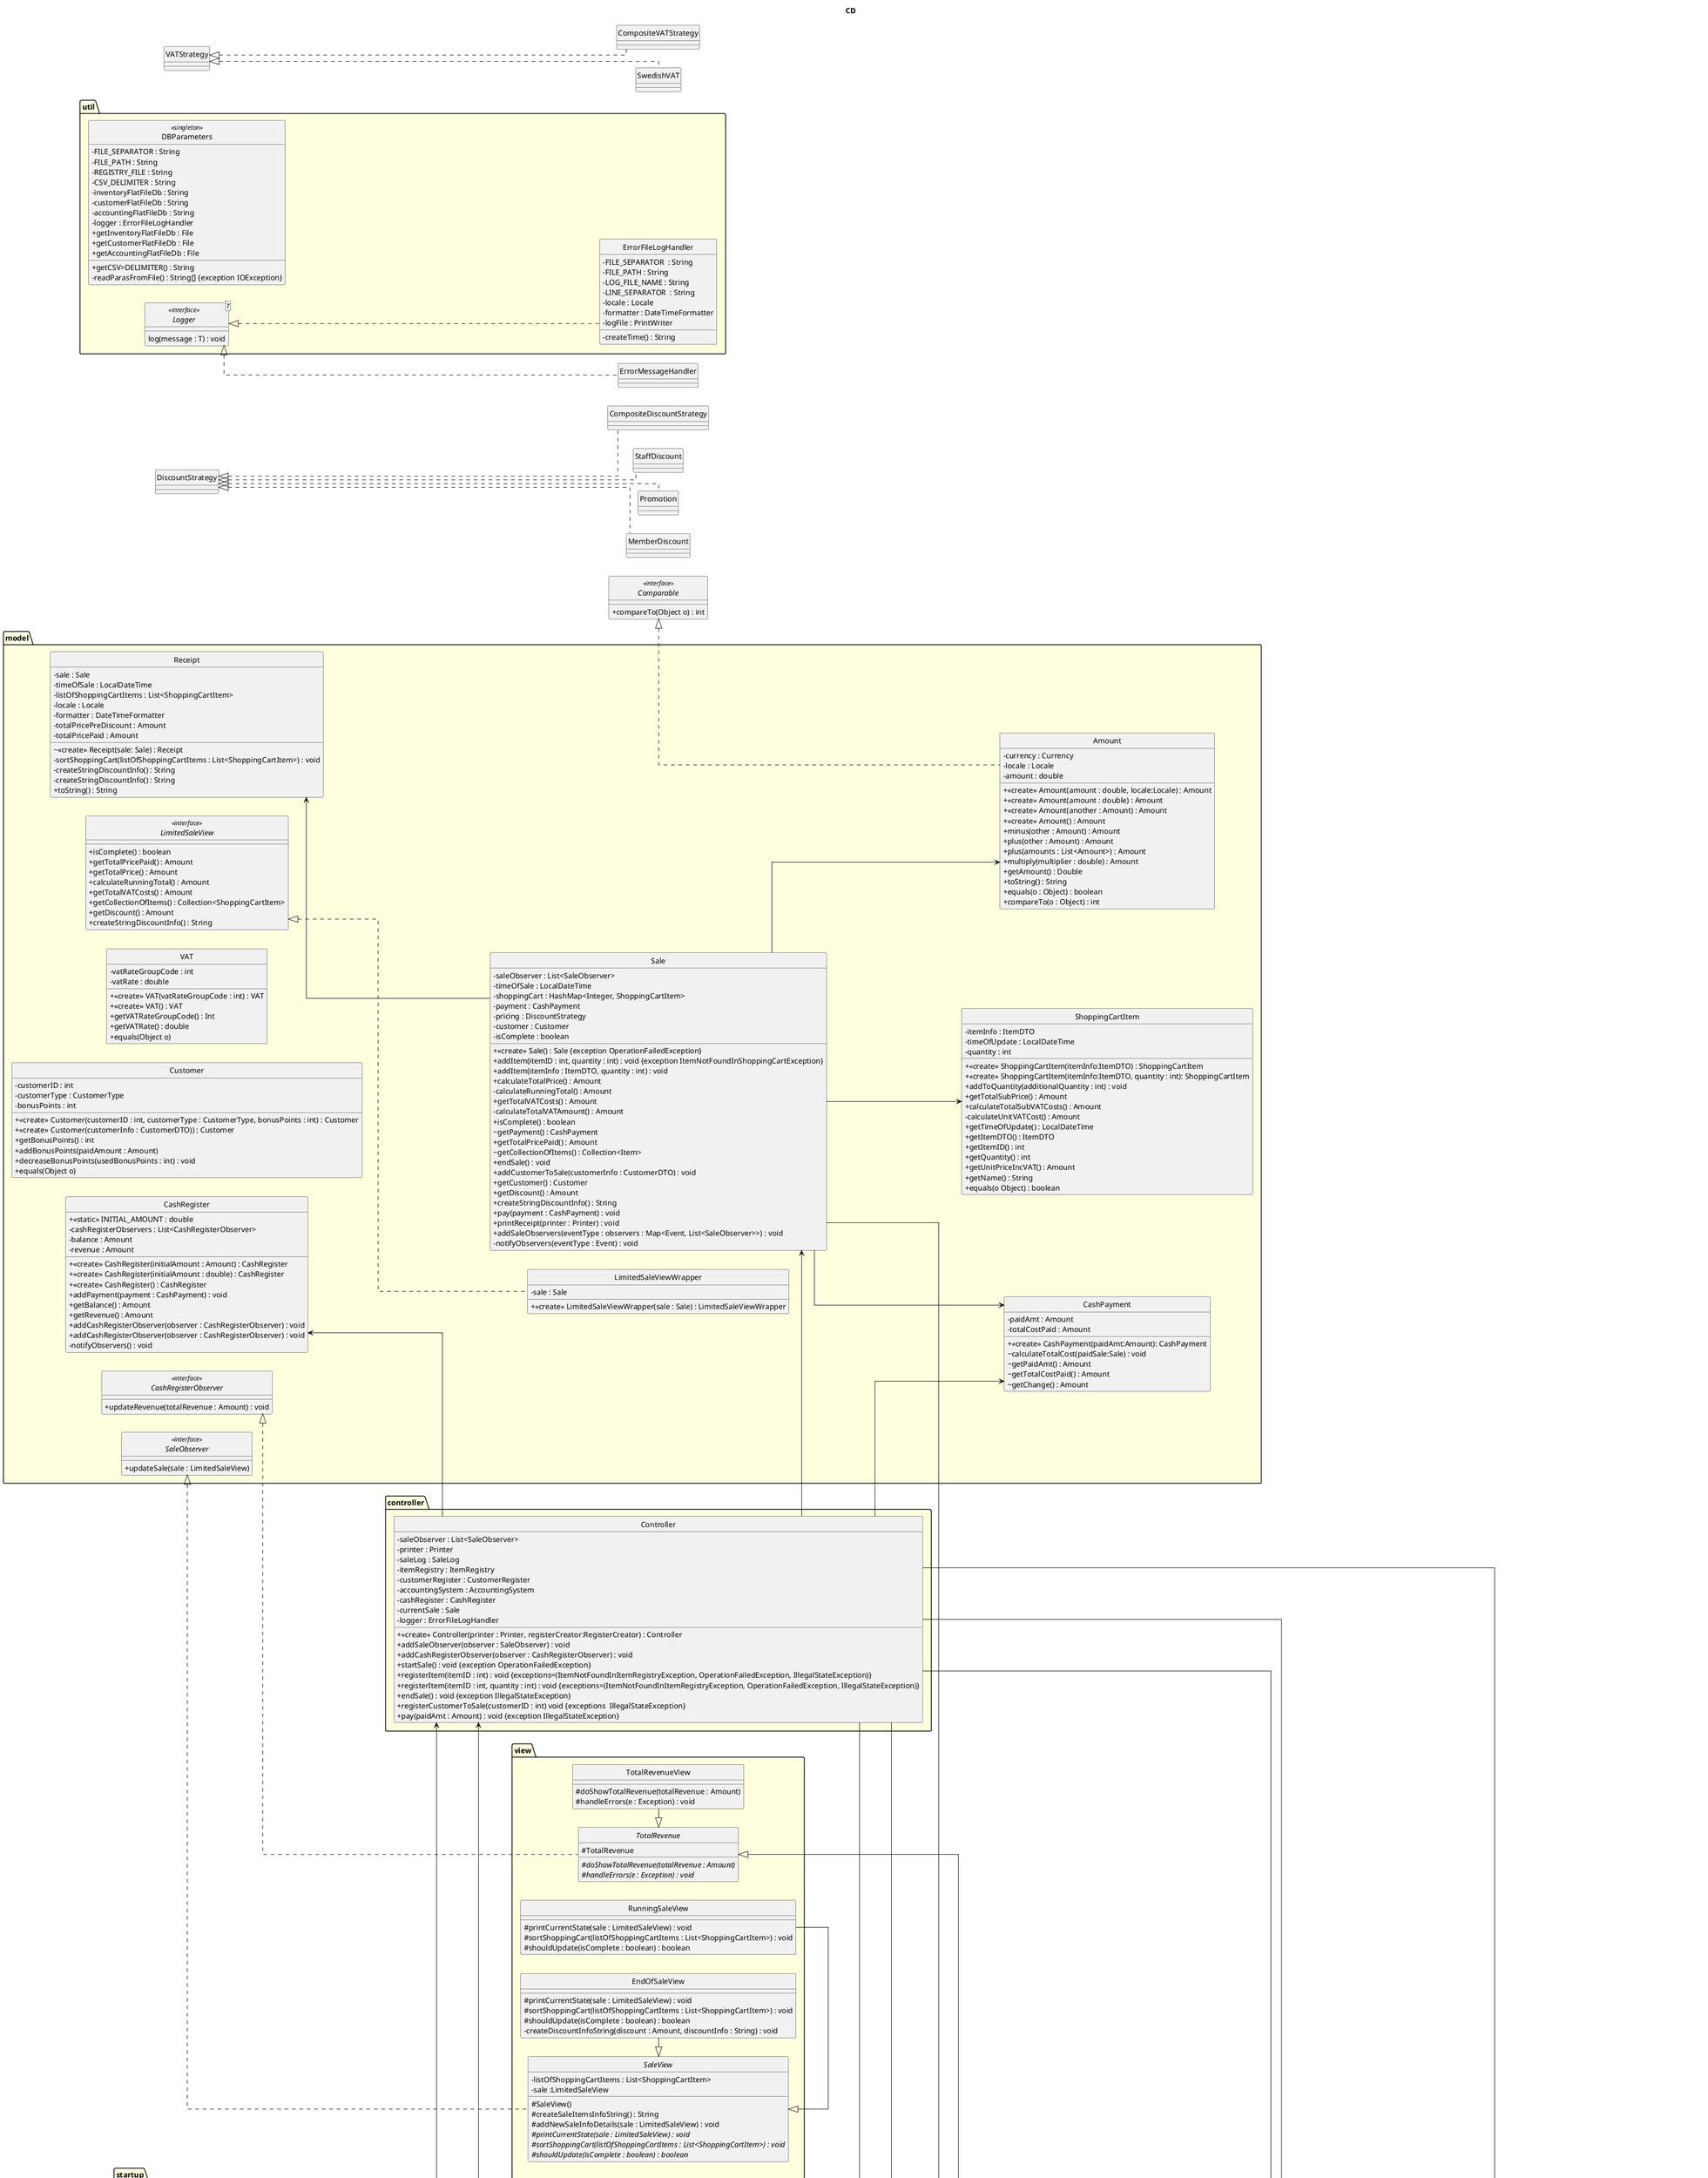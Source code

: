 @startuml
'https://plantuml.com/class-diagram
title CD
hide circle
skinparam linetype ortho
skinparam package {
    BackgroundColor LightYellow
}
'top to bottom direction
left to right direction
skinparam ClassAttributeIconSize 0
interface Comparable <<interface>> {
    + compareTo(Object o) : int
    }



together {
package startup {
    class Main{
        + <<static>> main(args : String[]) : void
    }
}
    package view {
        class View {
            - contr: Controller
            + <<create>> View(contr : Controller) : View
        }
'TODO: abstract and static members should have {abstract} {static}
        abstract class TotalRevenue {
            # TotalRevenue
            # {abstract} doShowTotalRevenue(totalRevenue : Amount)
            # {abstract} handleErrors(e : Exception) : void
        }
        class TotalRevenueView {
            # doShowTotalRevenue(totalRevenue : Amount)
            # handleErrors(e : Exception) : void
        }
        abstract class SaleView {
            - listOfShoppingCartItems : List<ShoppingCartItem>
            - sale :LimitedSaleView
            # SaleView()
            # createSaleItemsInfoString() : String
            # addNewSaleInfoDetails(sale : LimitedSaleView) : void
            # {abstract} printCurrentState(sale : LimitedSaleView) : void
            # {abstract} sortShoppingCart(listOfShoppingCartItems : List<ShoppingCartItem>) : void
            # {abstract} shouldUpdate(isComplete : boolean) : boolean
        }
        class EndOfSaleView {
            # printCurrentState(sale : LimitedSaleView) : void
            # sortShoppingCart(listOfShoppingCartItems : List<ShoppingCartItem>) : void
            # shouldUpdate(isComplete : boolean) : boolean
            - createDiscountInfoString(discount : Amount, discountInfo : String) : void
        }
        class RunningSaleView {
            # printCurrentState(sale : LimitedSaleView) : void
            # sortShoppingCart(listOfShoppingCartItems : List<ShoppingCartItem>) : void
            # shouldUpdate(isComplete : boolean) : boolean
        }
    }
    package controller {
        class Controller{
            - saleObserver : List<SaleObserver>
            - printer : Printer
            - saleLog : SaleLog
            - itemRegistry : ItemRegistry
            - customerRegister : CustomerRegister
            - accountingSystem : AccountingSystem
            - cashRegister : CashRegister
            - currentSale : Sale
            - logger : ErrorFileLogHandler
            + <<create>> Controller(printer : Printer, registerCreator:RegisterCreator) : Controller
            + addSaleObserver(observer : SaleObserver) : void
            + addCashRegisterObserver(observer : CashRegisterObserver) : void
            + startSale() : void {exception OperationFailedException}
            + registerItem(itemID : int) : void {exceptions=(ItemNotFoundInItemRegistryException, OperationFailedException, IllegalStateException)}
            + registerItem(itemID : int, quantity : int) : void {exceptions=(ItemNotFoundInItemRegistryException, OperationFailedException, IllegalStateException)}
            + endSale() : void {exception IllegalStateException}
            + registerCustomerToSale(customerID : int) void {exceptions  IllegalStateException}
            + pay(paidAmt : Amount) : void {exception IllegalStateException}
        }
    }
    package model {
        class Sale{
            - saleObserver : List<SaleObserver>
            - timeOfSale : LocalDateTime
            - shoppingCart : HashMap<Integer, ShoppingCartItem>
            - payment : CashPayment
            - pricing : DiscountStrategy
            - customer : Customer
            - isComplete : boolean
            + <<create>> Sale() : Sale {exception OperationFailedException}
            + addItem(itemID : int, quantity : int) : void {exception ItemNotFoundInShoppingCartException}
            + addItem(itemInfo : ItemDTO, quantity : int) : void
            + calculateTotalPrice() : Amount
            - calculateRunningTotal() : Amount
            + getTotalVATCosts() : Amount
            - calculateTotalVATAmount() : Amount
            + isComplete() : boolean
            ~ getPayment() : CashPayment
            + getTotalPricePaid() : Amount
            ~ getCollectionOfItems() : Collection<Item>
            + endSale() : void
            + addCustomerToSale(customerInfo : CustomerDTO) : void
            + getCustomer() : Customer
            + getDiscount() : Amount
            + createStringDiscountInfo() : String
            + pay(payment : CashPayment) : void
            + printReceipt(printer : Printer) : void
            + addSaleObservers(eventType : observers : Map<Event, List<SaleObserver>>) : void
            - notifyObservers(eventType : Event) : void
        }
        class ShoppingCartItem{
            - itemInfo : ItemDTO
            - timeOfUpdate : LocalDateTime
            - quantity : int
            + <<create>> ShoppingCartItem(itemInfo:ItemDTO) : ShoppingCartItem
            + <<create>> ShoppingCartItem(itemInfo:ItemDTO, quantity : int): ShoppingCartItem
            + addToQuantity(additionalQuantity : int) : void
            + getTotalSubPrice() : Amount
            + calculateTotalSubVATCosts() : Amount
            - calculateUnitVATCost() : Amount
            + getTimeOfUpdate() : LocalDateTime
            + getItemDTO() : ItemDTO
            + getItemID() : int
            + getQuantity() : int
            + getUnitPriceIncVAT() : Amount
            + getName() : String
            + equals(o Object) : boolean
            }
        class CashPayment{
            - paidAmt : Amount
            - totalCostPaid : Amount
            + <<create>> CashPayment(paidAmt:Amount): CashPayment
            ~ calculateTotalCost(paidSale:Sale) : void
'            ~ calculateTotalCost(totalPrice : Amount, customer : Customer) : void
            ~ getPaidAmt() : Amount
            ~ getTotalCostPaid() : Amount
            ~ getChange() : Amount
            }
        class CashRegister{
            + <<static>> INITIAL_AMOUNT : double
            - cashRegisterObservers : List<CashRegisterObserver>
            - balance : Amount
            - revenue : Amount
            + <<create>> CashRegister(initialAmount : Amount) : CashRegister
            + <<create>> CashRegister(initialAmount : double) : CashRegister
            + <<create>> CashRegister() : CashRegister
            + addPayment(payment : CashPayment) : void
            + getBalance() : Amount
            + getRevenue() : Amount
            + addCashRegisterObserver(observer : CashRegisterObserver) : void
            + addCashRegisterObserver(observer : CashRegisterObserver) : void
            - notifyObservers() : void
        }
        class Receipt{
            - sale : Sale
            - timeOfSale : LocalDateTime
            - listOfShoppingCartItems : List<ShoppingCartItem>
            - locale : Locale
            - formatter : DateTimeFormatter
            - totalPricePreDiscount : Amount
            - totalPricePaid : Amount
            ~ <<create>> Receipt(sale: Sale) : Receipt
            - sortShoppingCart(listOfShoppingCartItems : List<ShoppingCartItem>) : void
            - createStringDiscountInfo() : String
            - createStringDiscountInfo() : String
            + toString() : String
        }

        class Amount{
            - currency : Currency
            - locale : Locale
            - amount : double
            + <<create>> Amount(amount : double, locale:Locale) : Amount
            + <<create>> Amount(amount : double) : Amount
            + <<create>> Amount(another : Amount) : Amount
            + <<create>> Amount() : Amount
            + minus(other : Amount) : Amount
            + plus(other : Amount) : Amount
            + plus(amounts : List<Amount>) : Amount
            + multiply(multiplier : double) : Amount
            + getAmount() : Double
            + toString() : String
            + equals(o : Object) : boolean
            + compareTo(o : Object) : int
        }
        class VAT{
            - vatRateGroupCode : int
            - vatRate : double
            + <<create>> VAT(vatRateGroupCode : int) : VAT
            + <<create>> VAT() : VAT
            + getVATRateGroupCode() : Int
            + getVATRate() : double
            + equals(Object o)
        }
        class Customer {
            - customerID : int
            - customerType : CustomerType
            - bonusPoints : int
            + <<create>> Customer(customerID : int, customerType : CustomerType, bonusPoints : int) : Customer
            + <<create>> Customer(customerInfo : CustomerDTO)) : Customer
            + getBonusPoints() : int
            + addBonusPoints(paidAmount : Amount)
            + decreaseBonusPoints(usedBonusPoints : int) : void
            + equals(Object o)
        }
        interface SaleObserver <<interface>> {
            + updateSale(sale : LimitedSaleView)
        }
        interface CashRegisterObserver <<interface>> {
            + updateRevenue(totalRevenue : Amount) : void
        }
        interface LimitedSaleView <<interface>> {
            + isComplete() : boolean
            + getTotalPricePaid() : Amount
            + getTotalPrice() : Amount
            + calculateRunningTotal() : Amount
            + getTotalVATCosts() : Amount
            + getCollectionOfItems() : Collection<ShoppingCartItem>
            + getDiscount() : Amount
            + createStringDiscountInfo() : String
        }
        class LimitedSaleViewWrapper {
            - sale : Sale
            + <<create>> LimitedSaleViewWrapper(sale : Sale) : LimitedSaleViewWrapper

        }
    }
}
    package integration {
        class RegisterCreator{
            - saleLog : SaleLog
            - itemRegistry:ItemRegistry
            - discountRegister : DiscountRegister
            - accountingSystem : AccountingSystem
            + getSaleLog() : SaleLog
            + getInventorySystem() : ItemRegistry
            + getDiscountRegister() : DiscountRegister
            + getAccountingSystem() : AccountingSystem
            + <<create>> RegisterCreator() : RegisterCreator

        }
        class DiscountRegister <<singleton>> {
            +getDiscountInfo(customerID : int) : DiscountDTO
        }
        class ItemRegistry <<singleton>> {
'            - flatFileDb : String
'            - inventoryTable : HashMap<Integer, ItemData>
'            - addItemData() : void
            + getItemInfo(itemID : int) : ItemDTO {exception=(ItemNotFoundInItemRegistryException, ItemRegistryException)}
            + updateInventory(closedSale : Sale) : void
        }
            note bottom : ItemData is a nested class
        class SaleLog{
            + sales : List<Sale>
            ~<<create>>SaleLog() : SaleLog
            + logSale(sale : Sale) : void
            + findSaleByTotalAmount(totalAmount : Amount) : List<Sale>
        }
        class AccountingSystem{
            + updateAccounting(closedSale : Sale) : void
            ~ <<create>> Accounting() : Accounting
        }
        class Printer{
            + <<create>>Printer() : Printer
            + printReceipt(receipt : Receipt) : void
'            + printSaleLog(saleLog : SaleLog) : void
        }
        class TotalRevenueFileOutput {
            - FILE_SEPARATOR  : String
            - FILE_PATH : String
            - FILE_NAME : String
            - locale : Locale
            - formatter : DateTimeFormatter
            - revenueLogger : PrintWriter
            - logger : ErrorFileLogHandler
            + <<create>>TotalRevenueFileOutput() : TotalRevenueFileOutput {exception IOException}
            # doShowTotalRevenue(totalRevenue : Amount)
            # handleErrors(e : Exception) : void
            - createTime() : String
            }
    }
    package util{
        class DBParameters <<singleton>> {
        - FILE_SEPARATOR : String
        - FILE_PATH : String
        - REGISTRY_FILE : String
        - CSV_DELIMITER : String
        - inventoryFlatFileDb : String
        - customerFlatFileDb : String
        - accountingFlatFileDb : String
        - logger : ErrorFileLogHandler
        + getCSV>DELIMITER() : String
        + getInventoryFlatFileDb : File
        + getCustomerFlatFileDb : File
        + getAccountingFlatFileDb : File
        - readParasFromFile() : String[] {exception IOException}
    }
        class ErrorFileLogHandler {
        - FILE_SEPARATOR  : String
        - FILE_PATH : String
        - LOG_FILE_NAME : String
        - LINE_SEPARATOR  : String
        - locale : Locale
        - formatter : DateTimeFormatter
        - logFile : PrintWriter
        - createTime() : String
        }

        interface Logger <T><<interface>> {
            log(message : T) : void
        }
    }

'interfaces
CashRegisterObserver <|-[dashed]- TotalRevenue
TotalRevenue <|- TotalRevenueView
TotalRevenue <|- TotalRevenueFileOutput

SaleObserver <|-[dashed]- SaleView
SaleView <|- EndOfSaleView
SaleView <|- RunningSaleView

DiscountStrategy <|-[dashed]- CompositeDiscountStrategy
DiscountStrategy <|-[dashed]- StaffDiscount
DiscountStrategy <|-[dashed]- Promotion
DiscountStrategy <|-[dashed]- MemberDiscount

Logger <|-[dashed]- ErrorFileLogHandler
Logger <|-[dashed]- ErrorMessageHandler

VATStrategy <|-[dashed]- CompositeVATStrategy
VATStrategy <|-[dashed]- SwedishVAT

LimitedSaleView <|-[dashed]- LimitedSaleViewWrapper

Comparable <|-[dashed]- Amount

'Dependencies
Main --> View
Main -left-> Controller
Main ---> Printer
Main ---> RegisterCreator
Controller -up-> CashRegister
Controller --> SaleLog
Controller --> DiscountRegister
Controller --> AccountingSystem
Controller --> ItemRegistry
Controller --> RegisterCreator
RegisterCreator --> DiscountRegister
RegisterCreator --> AccountingSystem
RegisterCreator --> ItemRegistry
RegisterCreator --> SaleLog
View -right-> Controller
Controller --> Sale
Controller --> CashPayment
Sale --> CashPayment
Receipt <-- Sale
Sale --> Printer
Sale --> ShoppingCartItem
Sale --> Amount
@enduml

@startuml
'title DTO
' //TODO Ska vi ha en customerDTO och customerDb?
' //TODO Ska DTO:erna flyttas till CD?
hide circle
skinparam ClassAttributeIconSize 0
skinparam linetype ortho
skinparam package {
    BackgroundColor LightYellow
}
    package dto {
        class ItemDTO{
            - itemId : int
            - name : String
            - description : String
            - price : Amount
            - vat : VAT
            +<<create>> ItemDTO() : ItemDTO
            + equals(o : Object)
        }

        class CustomerDTO{
'            // TODO ska discount finnas med i SaleDTO?
            - customerID : int
            - customerType : CustomerType
            - bonusPoints : int
            +<<create>>DiscountDTO(customerID : int, customerType : CustomerType, bonusPoints : int) : DiscountDTO
            + equals(o : Object) : boolean
'        note bottom : Attributes TBD based on Discount Rules.
        }
    }
note top: getters, toString and equals are included as methods for all DTO attributes
@enduml

@startuml
skinparam style strictuml
participant ":Main" as Main
participant "printer:Printer" as printer
participant "registerCreator:RegisterCreator" as registerCreator
participant "saleLog:SaleLog" as saleLog
participant ":AccountingSystem" as AccountingSystem

participant ":ItemRegistry" as ItemRegistry
participant "contr:Controller" as contr
participant "cashRegister : CashRegister" as cashRegister
participant "view : View" as view
' user -> Main: main()
activate Main
create printer
autonumber 1
Main -[dashed]->> printer : <<create>>\n printer = Printer() : Printer

create registerCreator
autonumber 2
Main -[dashed]->> registerCreator : <<create>>\n registerCreator = RegisterCreator() : RegisterCreator
activate registerCreator

autonumber 2.1
create saleLog
registerCreator -[dashed]->> saleLog : <<create>>\n saleLog = SaleLog() : SaleLog

create AccountingSystem
autonumber 2.2
registerCreator -> AccountingSystem : <<static>>\ngetInstance() : AccountingSystem

create CustomerRegistry
autonumber 2.3
registerCreator -> CustomerRegistry : <<static>>\ngetInstance() : CustomerRegistry
'activate CustomerRegister
'deactivate CustomerRegister

create ItemRegistry
autonumber 2.4
registerCreator -> ItemRegistry: <<static>>\ngetInstance() : ItemRegistry
'activate ItemRegistry
'deactivate ItemRegistry
deactivate registerCreator

autonumber 3
create contr
Main -[dashed]->> contr : <<create>>\n contr = Controller(printer : Printer, registerCreator : RegisterCreator) : Controller
activate contr

autonumber 3.1
contr -> registerCreator : saleLog = getSaleLog() : SaleLog
activate registerCreator
deactivate registerCreator

autonumber 3.2
contr -> registerCreator : accountingSystem = getAccountingSystem() : AccountingSystem
activate registerCreator
deactivate registerCreator

autonumber 3.3
contr -> registerCreator : customerRegistry = getCustomerRegistry() : CustomerRegistry
activate registerCreator
deactivate registerCreator

autonumber 3.4
contr -> registerCreator : itemRegistry = getItemRegistry() : ItemRegistry
activate registerCreator
deactivate registerCreator

create cashRegister
autonumber 3.5
contr -[dashed]->> cashRegister : <<create>>\n cashRegister = CashRegister(initialAmount: int) : CashRegister
'activate cashRegister
'deactivate cashRegister
'TODO ska jag lägga till att contr skapar en Lista för SaleObservers?
deactivate contr

create view
autonumber 4
Main -[dashed]->> view : <<create>>\n View(contr: Controller):View
activate view

autonumber 5
view -> contr : addSaleObserver(new SaleObserver() : SaleObserver) : void
activate contr
deactivate contr
deactivate view
deactivate Main
'TODO ska jag lägga till att view skapar observers?
'TODO ska jag lägga till att view anropar contr för alla RegisterObservers?
'TODO ska jag lägga till att view anropar contr för alla SaleObservers?

@enduml

@startuml
skinparam style strictuml

'autoactivate on 'TODO activationbars!!!!!!!
' actor user
hide unlinked
'title "startSale"
participant ":View" as View
participant "contr : Controller" as contr
participant "currentSale : Sale" as currentSale
participant ": DiscountFactory" as DiscountFactory
participant "saleObservers : List<SaleObserver>" as saleObservers

autonumber 1
View -> contr : startSale(): void
activate contr

autonumber 1.1
create currentSale
contr -[dashed]->> currentSale :  <<create>>\n currentSale = Sale() : Sale
activate currentSale
autonumber 1.1.1
currentSale -> DiscountFactory : <<static>>\n discountFactory = getInstance() : DiscountFactory
activate DiscountFactory
deactivate DiscountFactory
currentSale -> DiscountFactory : pricing = getDiscountStrategy() : DiscountStrategy

'Hur lägga till brytningen som Leif har i sitt exempel?
activate DiscountFactory
autonumber stop
currentSale <<- DiscountFactory : <<exception>>\nClassNotFoundException
currentSale <<- DiscountFactory : <<exception>>\nInvocationTargetException
currentSale <<- DiscountFactory : <<exception>>\nNoSuchMethodException
currentSale <<- DiscountFactory : <<exception>>\nInstantiationException
currentSale <<- DiscountFactory : <<exception>>\nIllegalAccessException
deactivate DiscountFactory
contr <<- currentSale : <<exception>>\nOperationFailedException
deactivate currentSale
View <<- contr : <<exception>>\nOperationFailedException
autonumber 1.2
contr -> currentSale : addAllSaleObservers(saleObservers : List<SaleObserver>) : void
activate currentSale
autonumber 1.2.1
currentSale -> saleObservers : addAll(observers : List<SaleObserver>) : void
activate saleObservers
deactivate saleObservers
deactivate currentSale

deactivate contr

autonumber stop
@enduml

@startuml
skinparam style strictuml

'title registerItem
'REGISTERITEM
hide unlinked
participant ":View" as View
participant "contr:Controller" as contr
participant "currentSale:Sale" as currentSale
participant "shoppingCart:Map<Integer, ShoppingCartItem>" as shoppingCart
participant "itemRegistry:ItemRegistry" as itemRegistry
participant "item : ShoppingCartItem" as item
participant "newItem : ShoppingCartItem" as newItem

loop moreItems
'[validIdentifier]
    alt singleItem
        autonumber 1
        View -> contr : registerItem(itemID:int) : void
        activate contr
        autonumber 1.1
        contr -> contr : registerItem(itemID:int, 1 : int) : void
        activate contr
        deactivate contr
        deactivate contr

   else else
        autonumber 1
        View -> contr : registerItem(itemID:int, quantity:int) : void
        activate contr
   end
        deactivate itemRegistry
        note right: itemRegistry creates ItemDTO

        autonumber 1.2
        contr -> currentSale : addItem(itemID : int, quantity:int) : void
        activate currentSale
            autonumber 1.2.1
            currentSale -> shoppingCart : item = get.(itemID : int) : ShoppingCartItem
            activate shoppingCart
            deactivate shoppingCart
            autonumber 1.2.2
            currentSale -> item : addToQuantity(quantity : int) : void
            activate item
            deactivate item
            autonumber stop
            contr <<- currentSale : <<exception>>\nItemNotFoundInShoppingCartException
            ref over currentSale
                Notify Sale Observers
            end ref
            deactivate currentSale
'            activate currentSale
        group Item not found in Shopping Cart
            autonumber 1.2
            contr -> itemRegistry : itemInfo = getItemInfo(itemID : int) : ItemDTO
            activate itemRegistry
            autonumber stop
            contr <<- itemRegistry : <<exception>>\nItemNotFoundInItemRegistryException
            contr <<- itemRegistry : <<exception>>\nItemRegistryException
            deactivate itemRegistry
            autonumber 1.3
            contr -> currentSale : addItem(itemInfo : ItemDTO, quantity:int) : void
            activate currentSale
            autonumber 1.3.1
            create newItem
            currentSale -[dashed]->> newItem : <<create>> \n newItem = ShoppingCartItem(itemInfo : ItemDTO, quantity : int) : ShoppingCartItem
'            activate newItem
'            deactivate newItem
            autonumber 1.3.2
            currentSale -> shoppingCart : put(item.itemID():int, newItem : ShoppingCartItem) : ShoppingCartItem
            activate shoppingCart
            deactivate shoppingCart
        deactivate currentSale
            ref over currentSale
                Notify Sale Observers
            end ref
        end
        autonumber stop
            View <<- contr : <<exception>>\nItemNotFoundInInRegistryException
            View <<- contr : <<exception>>\nOperationFailedException
        deactivate contr

        deactivate contr
end

autonumber stop
@enduml
@startuml

skinparam style strictuml
mainframe **sd** Notify Sale Observers
participant ": Sale" as Sale
participant "<<interface>>\n: LimitedSaleView" as LimitedSaleView
participant "saleObservers : List<SaleObserver>" as saleObservers

-> Sale : [some sale update]
activate Sale
Sale -> Sale : notifyObservers() : void
activate Sale
create LimitedSaleView
Sale -[dashed]->> LimitedSaleView : <<create>>\n limitedSaleView = LimitedSaleViewWrapper(sale : Sale) : LimitedSaleViewWrapper
loop for each SaleObserver in saleObservers
    Sale -> saleObservers : updateSale(limitedSaleView : LimitedSaleView) : void
    activate saleObservers
    deactivate saleObservers
end loop

@enduml
@startuml

skinparam style strictuml
mainframe **sd** Notify Cash Register Observers
participant ": CashRegister" as CashRegister
participant "cashRegisterObservers\n: List<CashRegisterObserver>" as cashRegisterObservers

-> CashRegister : addPayment()
activate CashRegister
CashRegister -> CashRegister : notifyObservers() : void
activate CashRegister
loop for each CashRegisterObserver in cashRegisterObservers
    CashRegister -> cashRegisterObservers : updateRevenue(revenue : Amount) : void
    activate cashRegisterObservers
    deactivate cashRegisterObservers
end loop

@enduml
@startuml
skinparam style strictuml
'title EndSale

participant ":View" as View
participant "contr:Controller" as contr
participant "currentSale:Sale" as currentSale

autonumber 1
View -> contr : endSale() : void
activate View
activate contr
autonumber 1.1
contr -> currentSale : endSale (): void
activate currentSale
            ref over currentSale
                Notify Sale Observers
            end ref
deactivate currentSale
deactivate contr
deactivate View

autonumber stop
@enduml

@startuml
skinparam style strictuml
'title registerCustomerToSale

participant ": View" as View
participant "contr : Controller" as contr
participant ": CustomerRegistry" as CustomerRegistry
participant "currentSale : Sale" as currentSale
participant ": Customer" as customer

autonumber 1
View -> contr : registerCustomerToSale(customerID:int): void
activate View
activate contr
autonumber 1.1
'create CustomerRegistry
contr -> CustomerRegistry : customerInfo = \ngetCustomerInfo(customerID:int) : CustomerDTO
activate CustomerRegistry
autonumber stop
contr <<- CustomerRegistry : <<exception>>\nCustomerNotFoundInCustomerRegistryException
contr <<- CustomerRegistry : <<exception>>\nCustomerRegistryException
deactivate CustomerRegistry
View <<- contr : <<exception>>\nCustomerNotFoundInCustomerRegistryException
View <<- contr : <<exception>>\nOperationFailedException
autonumber 1.2
contr -> currentSale : addCustomerToSale(customerInfo:CustomerDTO): void
activate currentSale
create customer
autonumber 1.2.1
currentSale -[dashed]-> customer : <<create>>\nCustomer(customerInfo : CustomerDTO) \n: Customer
activate customer
deactivate customer
deactivate customer

deactivate contr
deactivate View

autonumber stop
@enduml

@startuml
skinparam style strictuml
'title addPayment

'TODO: HÄR ÄR DU.
participant ": View" as View
participant "contr : Controller" as contr
participant "payment : CashPayment" as payment
participant "currentSale : Sale" as currentSale
participant "cashRegister : CashRegister" as cashRegister
participant "currentReceipt : Receipt" as currentReceipt
participant "printer : Printer" as printer

activate View
autonumber 1
View -> contr : pay(paidAmt : Amount) : void
activate contr
create payment
autonumber 1.1
contr -[dashed]->> payment : <<create>> \npayment = \nCashPayment(paidAmt:Amount) : CashPayment
autonumber 1.2
contr -> currentSale : pay(payment:CashPayment) : void
activate currentSale
ref over currentSale, payment
Pricing; discount and customer bonus points strategy
'TODO ref:
end
deactivate currentSale

deactivate currentSale
deactivate payment
deactivate currentSale
autonumber 1.3
contr -> cashRegister : addPayment (payment:CashPayment) : void
activate cashRegister
autonumber 1.3.1
cashRegister -> payment : getPaidAmt() : Amount
activate payment
deactivate payment
cashRegister -> payment : getChange() : Amount
activate payment
deactivate payment
cashRegister -> payment : getTotalCostPaid() : Amount
activate payment
deactivate payment
ref over cashRegister
Notify Cash Register Observers
end ref
deactivate cashRegister

ref over contr, currentSale
Log sale and update external systems
'TODO ref:
'participant "contr : Controller" as contr
'participant "currentSale : Sale" as currentSale
'participant "saleLog:SaleLog" as saleLog
'participant ": AccountingSystem" as AccountingSystem
'participant "customerRegistry : CustomerRegistry" as customerRegistry
'participant "itemRegistry : ItemRegistry" as itemRegistry
'autonumber 1.4
'contr -> saleLog:logSale(currentSale : Sale):void
'activate saleLog
'deactivate saleLog
'
'autonumber 1.5
'contr -> AccountingSystem : updateToAccounting(currentSale : Sale): void
'activate AccountingSystem
'autonumber 1.5.1
'AccountingSystem -> AccountingSystem : updateDatabase() :void
'activate AccountingSystem
'deactivate AccountingSystem
'deactivate AccountingSystem
'
'autonumber 1.6
'contr -> customerRegistry : updateToAccounting(currentSale : Sale): void
'activate customerRegistry
'autonumber 1.6.1
'customerRegistry -> customerRegistry : updateDatabase() :void
'activate customerRegistry
'deactivate customerRegistry
'deactivate customerRegistry
'
'autonumber 1.7
'contr -> itemRegistry : updateInventory(currentSale : Sale)
'activate itemRegistry
'autonumber 1.7.1
'itemRegistry -> itemRegistry : updateDatabase() :void
'activate itemRegistry
'deactivate itemRegistry
'deactivate itemRegistry
'deactivate currentSale
end ref
autonumber 1.4
contr -> currentSale : printReceipt(printer:Printer) : void
activate currentSale
create currentReceipt
autonumber 1.4.1
currentSale -[dashed]->> currentReceipt : <<create>>\n receipt = \n Receipt(sale:Sale) : Receipt
'activate currentReceipt
'deactivate currentReceipt
autonumber 1.4.2
currentSale -> printer :printReceipt(receipt:Receipt):void
activate printer
deactivate printer
deactivate currentSale
deactivate contr
deactivate View
autonumber stop

@enduml
@startuml
mainframe **sd** Pricing; discount and customer bonus points strategy
participant "currentSale : Sale" as currentSale
participant "payment : CashPayment" as payment
participant "pricing : CompositeDiscountStrategy" as pricing
participant "discountStrategies :\n List<DiscountStrategy>" as discountStrategies
participant "strategy : DiscountStrategy" as strategy
participant "customer : Customer" as customer

skinparam style strictuml

-> currentSale : pay(payment : CashPayment) : void
activate currentSale
currentSale -> payment : calculateTotalCost(currentSale : Sale) : void
activate payment
payment -> currentSale : totalCostPaid =\n getTotalPrice() : Amount
activate currentSale
currentSale -> pricing : getTotal(currentSale : Sale) : Amount
activate pricing
pricing -> currentSale : lowestTotalPrice =\n calculateRunningTotal() : Amount
activate currentSale
deactivate currentSale
loop i.hasNext
    pricing -> discountStrategies : strategy = i.next() : DiscountStrategy
    activate discountStrategies
    deactivate discountStrategies
    pricing -> strategy : total =\ngetTotal(currentSale)
    activate strategy
    deactivate strategy
    opt lowestTotalPrice > total
        pricing -> pricing : lowestTotalPrice = total
        pricing -> pricing : usedDiscountStrategy = strategy
    end opt
    deactivate pricing
end loop

payment -> currentSale : customer =\n getCustomer() : Customer
opt customer != null
payment ->  customer : addBonusPoints(totalCostPaid : Amount)
end opt
deactivate currentSale
@enduml

